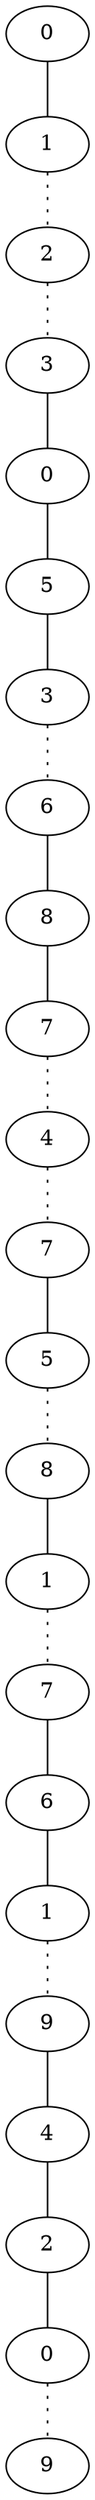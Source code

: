 graph {
a0 -- a1;
a1 -- a2 [style=dotted];
a2 -- a3 [style=dotted];
a3 -- a4;
a4 -- a5;
a5 -- a6;
a6 -- a7 [style=dotted];
a7 -- a8;
a8 -- a9;
a9 -- a10 [style=dotted];
a10 -- a11 [style=dotted];
a11 -- a12;
a12 -- a13 [style=dotted];
a13 -- a14;
a14 -- a15 [style=dotted];
a15 -- a16;
a16 -- a17;
a17 -- a18 [style=dotted];
a18 -- a19;
a19 -- a20;
a20 -- a21;
a21 -- a22 [style=dotted];
a0[label=0];
a1[label=1];
a2[label=2];
a3[label=3];
a4[label=0];
a5[label=5];
a6[label=3];
a7[label=6];
a8[label=8];
a9[label=7];
a10[label=4];
a11[label=7];
a12[label=5];
a13[label=8];
a14[label=1];
a15[label=7];
a16[label=6];
a17[label=1];
a18[label=9];
a19[label=4];
a20[label=2];
a21[label=0];
a22[label=9];
}
